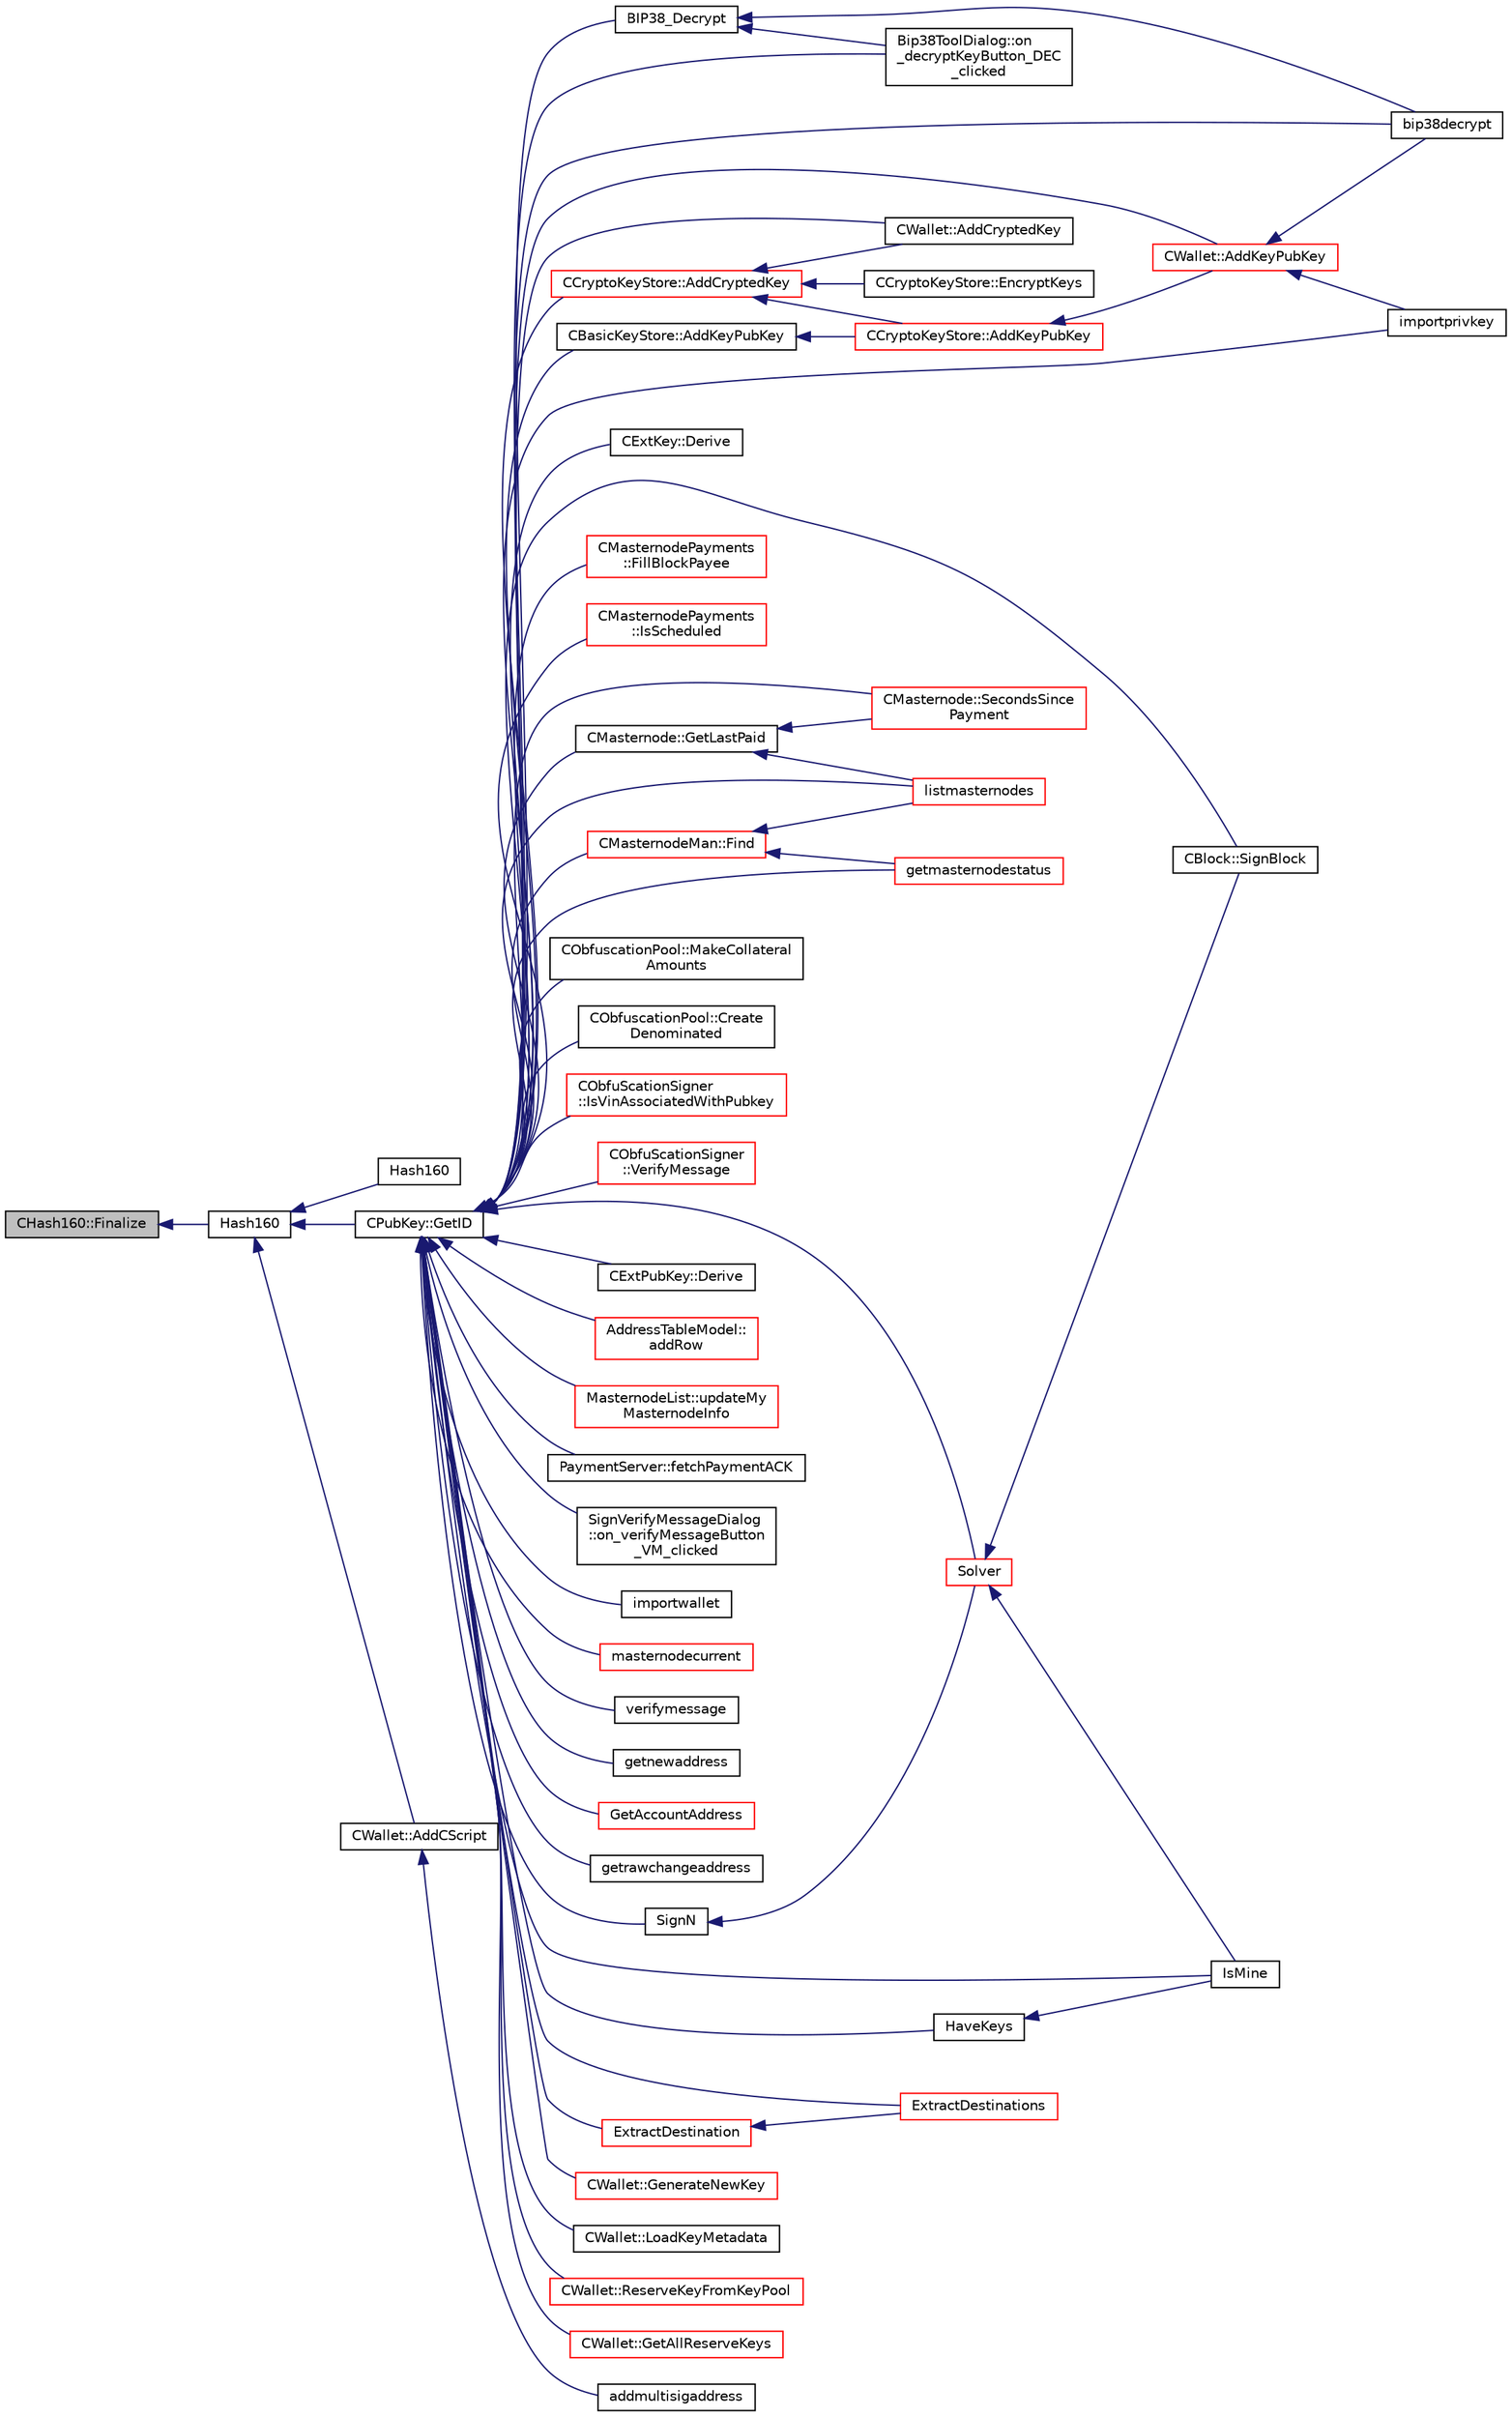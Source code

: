 digraph "CHash160::Finalize"
{
  edge [fontname="Helvetica",fontsize="10",labelfontname="Helvetica",labelfontsize="10"];
  node [fontname="Helvetica",fontsize="10",shape=record];
  rankdir="LR";
  Node4 [label="CHash160::Finalize",height=0.2,width=0.4,color="black", fillcolor="grey75", style="filled", fontcolor="black"];
  Node4 -> Node5 [dir="back",color="midnightblue",fontsize="10",style="solid",fontname="Helvetica"];
  Node5 [label="Hash160",height=0.2,width=0.4,color="black", fillcolor="white", style="filled",URL="$hash_8h.html#a4490f70ddae16e9e48460a0416a48a6b",tooltip="Compute the 160-bit hash an object. "];
  Node5 -> Node6 [dir="back",color="midnightblue",fontsize="10",style="solid",fontname="Helvetica"];
  Node6 [label="Hash160",height=0.2,width=0.4,color="black", fillcolor="white", style="filled",URL="$hash_8h.html#a78eccd4352c5377b614ad3f5a1b5b223",tooltip="Compute the 160-bit hash of a vector. "];
  Node5 -> Node7 [dir="back",color="midnightblue",fontsize="10",style="solid",fontname="Helvetica"];
  Node7 [label="CPubKey::GetID",height=0.2,width=0.4,color="black", fillcolor="white", style="filled",URL="$class_c_pub_key.html#a2675f7e6f72eff68e7a5227289feb021",tooltip="Get the KeyID of this public key (hash of its serialization) "];
  Node7 -> Node8 [dir="back",color="midnightblue",fontsize="10",style="solid",fontname="Helvetica"];
  Node8 [label="BIP38_Decrypt",height=0.2,width=0.4,color="black", fillcolor="white", style="filled",URL="$bip38_8h.html#a3a8abd78d8750c4c7622d7acd3815743"];
  Node8 -> Node9 [dir="back",color="midnightblue",fontsize="10",style="solid",fontname="Helvetica"];
  Node9 [label="Bip38ToolDialog::on\l_decryptKeyButton_DEC\l_clicked",height=0.2,width=0.4,color="black", fillcolor="white", style="filled",URL="$class_bip38_tool_dialog.html#a7675f3df0cc4dc22a100052a5b099191"];
  Node8 -> Node10 [dir="back",color="midnightblue",fontsize="10",style="solid",fontname="Helvetica"];
  Node10 [label="bip38decrypt",height=0.2,width=0.4,color="black", fillcolor="white", style="filled",URL="$rpcdump_8cpp.html#a64a0e2e87f6d741efd662ac94080159d"];
  Node7 -> Node11 [dir="back",color="midnightblue",fontsize="10",style="solid",fontname="Helvetica"];
  Node11 [label="CCryptoKeyStore::AddCryptedKey",height=0.2,width=0.4,color="red", fillcolor="white", style="filled",URL="$class_c_crypto_key_store.html#a9f4d2df95008205b2b9784c5f0e8e12b"];
  Node11 -> Node12 [dir="back",color="midnightblue",fontsize="10",style="solid",fontname="Helvetica"];
  Node12 [label="CCryptoKeyStore::AddKeyPubKey",height=0.2,width=0.4,color="red", fillcolor="white", style="filled",URL="$class_c_crypto_key_store.html#a340109b8673267676a34664a76ed3274",tooltip="Add a key to the store. "];
  Node12 -> Node13 [dir="back",color="midnightblue",fontsize="10",style="solid",fontname="Helvetica"];
  Node13 [label="CWallet::AddKeyPubKey",height=0.2,width=0.4,color="red", fillcolor="white", style="filled",URL="$group__map_wallet.html#ga3240da36cd717146296969227a3e0bd5",tooltip="Adds a key to the store, and saves it to disk. "];
  Node13 -> Node15 [dir="back",color="midnightblue",fontsize="10",style="solid",fontname="Helvetica"];
  Node15 [label="importprivkey",height=0.2,width=0.4,color="black", fillcolor="white", style="filled",URL="$rpcdump_8cpp.html#a3a6fdb974fce01220a895393d444e981"];
  Node13 -> Node10 [dir="back",color="midnightblue",fontsize="10",style="solid",fontname="Helvetica"];
  Node11 -> Node17 [dir="back",color="midnightblue",fontsize="10",style="solid",fontname="Helvetica"];
  Node17 [label="CCryptoKeyStore::EncryptKeys",height=0.2,width=0.4,color="black", fillcolor="white", style="filled",URL="$class_c_crypto_key_store.html#a8c0f6b63fb04193df16243c4459b7c61",tooltip="will encrypt previously unencrypted keys "];
  Node11 -> Node18 [dir="back",color="midnightblue",fontsize="10",style="solid",fontname="Helvetica"];
  Node18 [label="CWallet::AddCryptedKey",height=0.2,width=0.4,color="black", fillcolor="white", style="filled",URL="$group__map_wallet.html#ga3e90096a903d49cd751f05fcdb7692ce",tooltip="Adds an encrypted key to the store, and saves it to disk. "];
  Node7 -> Node20 [dir="back",color="midnightblue",fontsize="10",style="solid",fontname="Helvetica"];
  Node20 [label="CExtKey::Derive",height=0.2,width=0.4,color="black", fillcolor="white", style="filled",URL="$struct_c_ext_key.html#a589df63664c6d12bfe071b747a245b1d"];
  Node7 -> Node21 [dir="back",color="midnightblue",fontsize="10",style="solid",fontname="Helvetica"];
  Node21 [label="CBasicKeyStore::AddKeyPubKey",height=0.2,width=0.4,color="black", fillcolor="white", style="filled",URL="$class_c_basic_key_store.html#acc2e33f319de88e88f86b0dc79bdcb65",tooltip="Add a key to the store. "];
  Node21 -> Node12 [dir="back",color="midnightblue",fontsize="10",style="solid",fontname="Helvetica"];
  Node7 -> Node22 [dir="back",color="midnightblue",fontsize="10",style="solid",fontname="Helvetica"];
  Node22 [label="CMasternodePayments\l::FillBlockPayee",height=0.2,width=0.4,color="red", fillcolor="white", style="filled",URL="$class_c_masternode_payments.html#a459bf2e3a7e56743663026fd8f6d768d"];
  Node7 -> Node24 [dir="back",color="midnightblue",fontsize="10",style="solid",fontname="Helvetica"];
  Node24 [label="CMasternodePayments\l::IsScheduled",height=0.2,width=0.4,color="red", fillcolor="white", style="filled",URL="$class_c_masternode_payments.html#ae7b481b02b86b14946497bb21e375f1a"];
  Node7 -> Node28 [dir="back",color="midnightblue",fontsize="10",style="solid",fontname="Helvetica"];
  Node28 [label="CMasternode::SecondsSince\lPayment",height=0.2,width=0.4,color="red", fillcolor="white", style="filled",URL="$class_c_masternode.html#a7579b584c45fe164b39a3adc15f1ebe9"];
  Node7 -> Node29 [dir="back",color="midnightblue",fontsize="10",style="solid",fontname="Helvetica"];
  Node29 [label="CMasternode::GetLastPaid",height=0.2,width=0.4,color="black", fillcolor="white", style="filled",URL="$class_c_masternode.html#a303e8288ffe803c68d8cc31224a35cdd"];
  Node29 -> Node28 [dir="back",color="midnightblue",fontsize="10",style="solid",fontname="Helvetica"];
  Node29 -> Node30 [dir="back",color="midnightblue",fontsize="10",style="solid",fontname="Helvetica"];
  Node30 [label="listmasternodes",height=0.2,width=0.4,color="red", fillcolor="white", style="filled",URL="$rpcmasternode_8cpp.html#a7670cc32a8bffbd99760becd8d33357a"];
  Node7 -> Node31 [dir="back",color="midnightblue",fontsize="10",style="solid",fontname="Helvetica"];
  Node31 [label="CMasternodeMan::Find",height=0.2,width=0.4,color="red", fillcolor="white", style="filled",URL="$class_c_masternode_man.html#a3d34836c6992d29c485ba94a0c1e0ae6",tooltip="Find an entry. "];
  Node31 -> Node30 [dir="back",color="midnightblue",fontsize="10",style="solid",fontname="Helvetica"];
  Node31 -> Node62 [dir="back",color="midnightblue",fontsize="10",style="solid",fontname="Helvetica"];
  Node62 [label="getmasternodestatus",height=0.2,width=0.4,color="red", fillcolor="white", style="filled",URL="$rpcmasternode_8cpp.html#abef23ff79746db353d81f356e3fe938e"];
  Node7 -> Node64 [dir="back",color="midnightblue",fontsize="10",style="solid",fontname="Helvetica"];
  Node64 [label="CObfuscationPool::MakeCollateral\lAmounts",height=0.2,width=0.4,color="black", fillcolor="white", style="filled",URL="$class_c_obfuscation_pool.html#a7496f4e868d633d45b9c92af0cc56ac5",tooltip="Split up large inputs or make fee sized inputs. "];
  Node7 -> Node65 [dir="back",color="midnightblue",fontsize="10",style="solid",fontname="Helvetica"];
  Node65 [label="CObfuscationPool::Create\lDenominated",height=0.2,width=0.4,color="black", fillcolor="white", style="filled",URL="$class_c_obfuscation_pool.html#a95e6023ca617da294132311b30179c55"];
  Node7 -> Node66 [dir="back",color="midnightblue",fontsize="10",style="solid",fontname="Helvetica"];
  Node66 [label="CObfuScationSigner\l::IsVinAssociatedWithPubkey",height=0.2,width=0.4,color="red", fillcolor="white", style="filled",URL="$class_c_obfu_scation_signer.html#ae52356535949db63ac24a3815c0ca117",tooltip="Is the inputs associated with this public key? (and there is 10000 DIV - checking if valid masternode..."];
  Node7 -> Node68 [dir="back",color="midnightblue",fontsize="10",style="solid",fontname="Helvetica"];
  Node68 [label="CObfuScationSigner\l::VerifyMessage",height=0.2,width=0.4,color="red", fillcolor="white", style="filled",URL="$class_c_obfu_scation_signer.html#aaf770086b8defa6568da76bee8fb5269",tooltip="Verify the message, returns true if succcessful. "];
  Node7 -> Node83 [dir="back",color="midnightblue",fontsize="10",style="solid",fontname="Helvetica"];
  Node83 [label="CBlock::SignBlock",height=0.2,width=0.4,color="black", fillcolor="white", style="filled",URL="$class_c_block.html#a9bb6e84becb89ae53a2251d28732420c"];
  Node7 -> Node84 [dir="back",color="midnightblue",fontsize="10",style="solid",fontname="Helvetica"];
  Node84 [label="CExtPubKey::Derive",height=0.2,width=0.4,color="black", fillcolor="white", style="filled",URL="$struct_c_ext_pub_key.html#a2dae8fcc00b9617589dd0b1444f95ec8"];
  Node7 -> Node85 [dir="back",color="midnightblue",fontsize="10",style="solid",fontname="Helvetica"];
  Node85 [label="AddressTableModel::\laddRow",height=0.2,width=0.4,color="red", fillcolor="white", style="filled",URL="$class_address_table_model.html#aa72edd2a093a6e9318639d69d3a23488"];
  Node7 -> Node9 [dir="back",color="midnightblue",fontsize="10",style="solid",fontname="Helvetica"];
  Node7 -> Node90 [dir="back",color="midnightblue",fontsize="10",style="solid",fontname="Helvetica"];
  Node90 [label="MasternodeList::updateMy\lMasternodeInfo",height=0.2,width=0.4,color="red", fillcolor="white", style="filled",URL="$class_masternode_list.html#aab24be7fcf713ad32d557e163cbd3d8d"];
  Node7 -> Node91 [dir="back",color="midnightblue",fontsize="10",style="solid",fontname="Helvetica"];
  Node91 [label="PaymentServer::fetchPaymentACK",height=0.2,width=0.4,color="black", fillcolor="white", style="filled",URL="$class_payment_server.html#ab846f9e8778e5cc878b644133e8628f1"];
  Node7 -> Node92 [dir="back",color="midnightblue",fontsize="10",style="solid",fontname="Helvetica"];
  Node92 [label="SignVerifyMessageDialog\l::on_verifyMessageButton\l_VM_clicked",height=0.2,width=0.4,color="black", fillcolor="white", style="filled",URL="$class_sign_verify_message_dialog.html#ae37dec200b27f23c409221511447ae1e"];
  Node7 -> Node15 [dir="back",color="midnightblue",fontsize="10",style="solid",fontname="Helvetica"];
  Node7 -> Node93 [dir="back",color="midnightblue",fontsize="10",style="solid",fontname="Helvetica"];
  Node93 [label="importwallet",height=0.2,width=0.4,color="black", fillcolor="white", style="filled",URL="$rpcdump_8cpp.html#a2566d5c9dd1938b74e70398cdb3ac5c1"];
  Node7 -> Node10 [dir="back",color="midnightblue",fontsize="10",style="solid",fontname="Helvetica"];
  Node7 -> Node30 [dir="back",color="midnightblue",fontsize="10",style="solid",fontname="Helvetica"];
  Node7 -> Node94 [dir="back",color="midnightblue",fontsize="10",style="solid",fontname="Helvetica"];
  Node94 [label="masternodecurrent",height=0.2,width=0.4,color="red", fillcolor="white", style="filled",URL="$rpcmasternode_8cpp.html#a12991e9d740341923f120e5be868ac1b"];
  Node7 -> Node62 [dir="back",color="midnightblue",fontsize="10",style="solid",fontname="Helvetica"];
  Node7 -> Node95 [dir="back",color="midnightblue",fontsize="10",style="solid",fontname="Helvetica"];
  Node95 [label="verifymessage",height=0.2,width=0.4,color="black", fillcolor="white", style="filled",URL="$rpcmisc_8cpp.html#ad8fce781dfd9dfd4866bba2a4589141a"];
  Node7 -> Node96 [dir="back",color="midnightblue",fontsize="10",style="solid",fontname="Helvetica"];
  Node96 [label="getnewaddress",height=0.2,width=0.4,color="black", fillcolor="white", style="filled",URL="$rpcwallet_8cpp.html#aead824d845d670fbd8f187ebd4f9a535"];
  Node7 -> Node97 [dir="back",color="midnightblue",fontsize="10",style="solid",fontname="Helvetica"];
  Node97 [label="GetAccountAddress",height=0.2,width=0.4,color="red", fillcolor="white", style="filled",URL="$rpcwallet_8cpp.html#aa3d9baf7a6fc6c9f0a08ec861ca52f59"];
  Node7 -> Node100 [dir="back",color="midnightblue",fontsize="10",style="solid",fontname="Helvetica"];
  Node100 [label="getrawchangeaddress",height=0.2,width=0.4,color="black", fillcolor="white", style="filled",URL="$rpcwallet_8cpp.html#ae71809202b4dcc13d2034c5c72af34da"];
  Node7 -> Node101 [dir="back",color="midnightblue",fontsize="10",style="solid",fontname="Helvetica"];
  Node101 [label="SignN",height=0.2,width=0.4,color="black", fillcolor="white", style="filled",URL="$sign_8cpp.html#a2230b054e152c344e60125bf7f994473"];
  Node101 -> Node102 [dir="back",color="midnightblue",fontsize="10",style="solid",fontname="Helvetica"];
  Node102 [label="Solver",height=0.2,width=0.4,color="red", fillcolor="white", style="filled",URL="$sign_8cpp.html#a8e31b29d5a654a570c493f7aa9c3abd9",tooltip="Sign scriptPubKey with private keys stored in keystore, given transaction hash and hash type..."];
  Node102 -> Node83 [dir="back",color="midnightblue",fontsize="10",style="solid",fontname="Helvetica"];
  Node102 -> Node112 [dir="back",color="midnightblue",fontsize="10",style="solid",fontname="Helvetica"];
  Node112 [label="IsMine",height=0.2,width=0.4,color="black", fillcolor="white", style="filled",URL="$wallet__ismine_8h.html#ae1531a999ac1bfa59d70cfc984f1266b"];
  Node7 -> Node102 [dir="back",color="midnightblue",fontsize="10",style="solid",fontname="Helvetica"];
  Node7 -> Node113 [dir="back",color="midnightblue",fontsize="10",style="solid",fontname="Helvetica"];
  Node113 [label="ExtractDestination",height=0.2,width=0.4,color="red", fillcolor="white", style="filled",URL="$standard_8h.html#a951f7e601746ae076afdf3169ecca2fc"];
  Node113 -> Node180 [dir="back",color="midnightblue",fontsize="10",style="solid",fontname="Helvetica"];
  Node180 [label="ExtractDestinations",height=0.2,width=0.4,color="red", fillcolor="white", style="filled",URL="$standard_8h.html#a49e36ddce090cc66aba405c0755c8be7"];
  Node7 -> Node180 [dir="back",color="midnightblue",fontsize="10",style="solid",fontname="Helvetica"];
  Node7 -> Node209 [dir="back",color="midnightblue",fontsize="10",style="solid",fontname="Helvetica"];
  Node209 [label="CWallet::GenerateNewKey",height=0.2,width=0.4,color="red", fillcolor="white", style="filled",URL="$group__map_wallet.html#ga061fe7f54f80ec40f856b3e6365c2f4a"];
  Node7 -> Node13 [dir="back",color="midnightblue",fontsize="10",style="solid",fontname="Helvetica"];
  Node7 -> Node18 [dir="back",color="midnightblue",fontsize="10",style="solid",fontname="Helvetica"];
  Node7 -> Node219 [dir="back",color="midnightblue",fontsize="10",style="solid",fontname="Helvetica"];
  Node219 [label="CWallet::LoadKeyMetadata",height=0.2,width=0.4,color="black", fillcolor="white", style="filled",URL="$group__map_wallet.html#ga21e6580474514f838dfe1446890085a4",tooltip="Load metadata (used by LoadWallet) "];
  Node7 -> Node214 [dir="back",color="midnightblue",fontsize="10",style="solid",fontname="Helvetica"];
  Node214 [label="CWallet::ReserveKeyFromKeyPool",height=0.2,width=0.4,color="red", fillcolor="white", style="filled",URL="$group___actions.html#ga9921854840668a1856998f041177dd2b"];
  Node7 -> Node220 [dir="back",color="midnightblue",fontsize="10",style="solid",fontname="Helvetica"];
  Node220 [label="CWallet::GetAllReserveKeys",height=0.2,width=0.4,color="red", fillcolor="white", style="filled",URL="$group___actions.html#gaa182f6de943295062748ab42e64c9203"];
  Node7 -> Node221 [dir="back",color="midnightblue",fontsize="10",style="solid",fontname="Helvetica"];
  Node221 [label="HaveKeys",height=0.2,width=0.4,color="black", fillcolor="white", style="filled",URL="$wallet__ismine_8cpp.html#a825478fbb9e96130529467ab5e16047e"];
  Node221 -> Node112 [dir="back",color="midnightblue",fontsize="10",style="solid",fontname="Helvetica"];
  Node7 -> Node112 [dir="back",color="midnightblue",fontsize="10",style="solid",fontname="Helvetica"];
  Node5 -> Node222 [dir="back",color="midnightblue",fontsize="10",style="solid",fontname="Helvetica"];
  Node222 [label="CWallet::AddCScript",height=0.2,width=0.4,color="black", fillcolor="white", style="filled",URL="$group__map_wallet.html#gad7edacad1c926bc4b7fe0dc1be95ce31",tooltip="Support for BIP 0013 : see https://github.com/bitcoin/bips/blob/master/bip-0013.mediawiki. "];
  Node222 -> Node223 [dir="back",color="midnightblue",fontsize="10",style="solid",fontname="Helvetica"];
  Node223 [label="addmultisigaddress",height=0.2,width=0.4,color="black", fillcolor="white", style="filled",URL="$rpcwallet_8cpp.html#a01e8a83cbd4209f10c71719383d7ca2d"];
}
